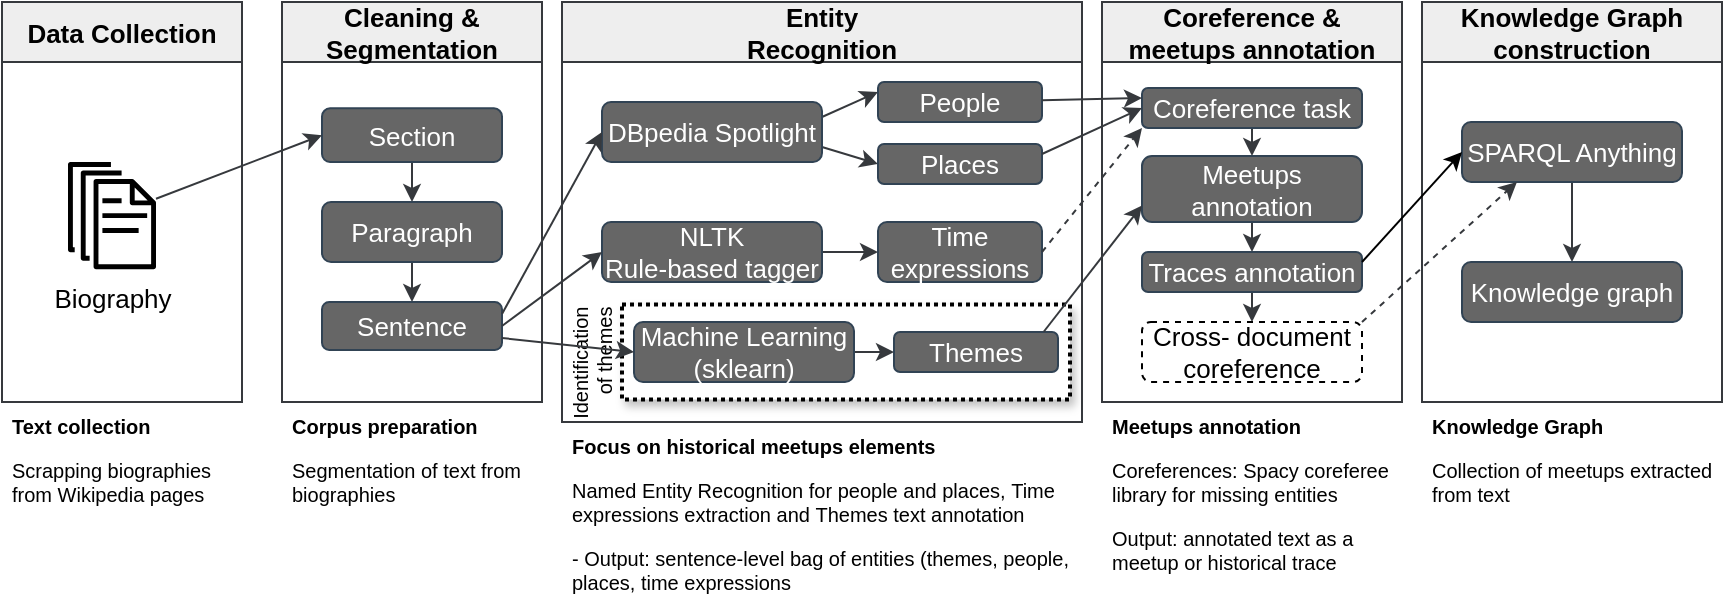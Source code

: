 <mxfile version="17.2.1" type="device" pages="2"><diagram id="EvLCgZKLtw2sAYprdusB" name="pipeline"><mxGraphModel dx="946" dy="672" grid="1" gridSize="10" guides="1" tooltips="1" connect="1" arrows="1" fold="1" page="1" pageScale="1" pageWidth="827" pageHeight="1169" math="0" shadow="0"><root><mxCell id="0"/><mxCell id="1" parent="0"/><mxCell id="DrzpjsyPSGsaUCXx6qKu-1" value="Data Collection" style="swimlane;startSize=30;fillColor=#eeeeee;strokeColor=#36393d;fontSize=13;" parent="1" vertex="1"><mxGeometry x="40" y="80" width="120" height="200" as="geometry"><mxRectangle x="60" y="270" width="130" height="23" as="alternateBounds"/></mxGeometry></mxCell><mxCell id="DrzpjsyPSGsaUCXx6qKu-2" value="Biography" style="sketch=0;outlineConnect=0;dashed=0;verticalLabelPosition=bottom;verticalAlign=top;align=center;html=1;fontSize=13;fontStyle=0;aspect=fixed;pointerEvents=1;shape=mxgraph.aws4.documents;fillColor=#000000;strokeColor=#000000;" parent="DrzpjsyPSGsaUCXx6qKu-1" vertex="1"><mxGeometry x="33" y="80" width="44" height="53.63" as="geometry"/></mxCell><mxCell id="DrzpjsyPSGsaUCXx6qKu-5" value="&lt;h1 style=&quot;font-size: 10px;&quot;&gt;&lt;b style=&quot;font-size: 10px;&quot;&gt;Text collection&lt;/b&gt;&lt;br style=&quot;font-size: 10px;&quot;&gt;&lt;/h1&gt;&lt;p style=&quot;font-size: 10px;&quot;&gt;Scrapping biographies from Wikipedia pages&lt;/p&gt;" style="text;html=1;strokeColor=none;fillColor=none;spacing=5;spacingTop=-20;whiteSpace=wrap;overflow=hidden;rounded=0;fontSize=10;" parent="1" vertex="1"><mxGeometry x="40" y="290" width="120" height="60" as="geometry"/></mxCell><mxCell id="DrzpjsyPSGsaUCXx6qKu-6" value="Cleaning &amp; &#10;Segmentation" style="swimlane;startSize=30;fillColor=#eeeeee;strokeColor=#36393d;fontSize=13;" parent="1" vertex="1"><mxGeometry x="180" y="80" width="130" height="200" as="geometry"><mxRectangle x="60" y="270" width="130" height="23" as="alternateBounds"/></mxGeometry></mxCell><mxCell id="DrzpjsyPSGsaUCXx6qKu-32" style="edgeStyle=none;rounded=0;orthogonalLoop=1;jettySize=auto;html=1;fontSize=13;fillColor=#eeeeee;strokeColor=#36393d;" parent="DrzpjsyPSGsaUCXx6qKu-6" source="DrzpjsyPSGsaUCXx6qKu-8" target="DrzpjsyPSGsaUCXx6qKu-9" edge="1"><mxGeometry relative="1" as="geometry"/></mxCell><mxCell id="DrzpjsyPSGsaUCXx6qKu-8" value="Section" style="rounded=1;whiteSpace=wrap;html=1;fontSize=13;fillColor=#666666;strokeColor=#314354;fontColor=#ffffff;" parent="DrzpjsyPSGsaUCXx6qKu-6" vertex="1"><mxGeometry x="20" y="53.18" width="90" height="26.82" as="geometry"/></mxCell><mxCell id="DrzpjsyPSGsaUCXx6qKu-33" style="edgeStyle=none;rounded=0;orthogonalLoop=1;jettySize=auto;html=1;fontSize=13;fillColor=#eeeeee;strokeColor=#36393d;" parent="DrzpjsyPSGsaUCXx6qKu-6" source="DrzpjsyPSGsaUCXx6qKu-9" target="DrzpjsyPSGsaUCXx6qKu-10" edge="1"><mxGeometry relative="1" as="geometry"/></mxCell><mxCell id="DrzpjsyPSGsaUCXx6qKu-9" value="Paragraph" style="rounded=1;whiteSpace=wrap;html=1;fillColor=#666666;strokeColor=#314354;fontSize=13;fontColor=#ffffff;" parent="DrzpjsyPSGsaUCXx6qKu-6" vertex="1"><mxGeometry x="20" y="100" width="90" height="30" as="geometry"/></mxCell><mxCell id="DrzpjsyPSGsaUCXx6qKu-10" value="Sentence" style="rounded=1;whiteSpace=wrap;html=1;fillColor=#666666;strokeColor=#314354;fontSize=13;fontColor=#ffffff;" parent="DrzpjsyPSGsaUCXx6qKu-6" vertex="1"><mxGeometry x="20" y="150" width="90" height="24" as="geometry"/></mxCell><mxCell id="DrzpjsyPSGsaUCXx6qKu-11" value="Entity &#10;Recognition" style="swimlane;startSize=30;fillColor=#eeeeee;strokeColor=#36393d;fontSize=13;" parent="1" vertex="1"><mxGeometry x="320" y="80" width="260" height="210" as="geometry"><mxRectangle x="60" y="270" width="130" height="23" as="alternateBounds"/></mxGeometry></mxCell><mxCell id="OgT73mnFhPWtYnMLYYcc-8" value="Identification of themes" style="rounded=0;html=1;dashed=1;fontSize=10;verticalAlign=bottom;align=right;dashPattern=1 1;fontColor=#000000;horizontal=0;labelPosition=left;verticalLabelPosition=middle;whiteSpace=wrap;perimeter=rectanglePerimeter;shadow=1;strokeWidth=2;" parent="DrzpjsyPSGsaUCXx6qKu-11" vertex="1"><mxGeometry x="30" y="151.25" width="224" height="47.5" as="geometry"/></mxCell><mxCell id="DrzpjsyPSGsaUCXx6qKu-37" style="edgeStyle=none;rounded=0;orthogonalLoop=1;jettySize=auto;html=1;entryX=0;entryY=0.25;entryDx=0;entryDy=0;exitX=1;exitY=0.25;exitDx=0;exitDy=0;fontSize=13;fillColor=#eeeeee;strokeColor=#36393d;" parent="DrzpjsyPSGsaUCXx6qKu-11" source="DrzpjsyPSGsaUCXx6qKu-12" target="DrzpjsyPSGsaUCXx6qKu-15" edge="1"><mxGeometry relative="1" as="geometry"/></mxCell><mxCell id="DrzpjsyPSGsaUCXx6qKu-38" style="edgeStyle=none;rounded=0;orthogonalLoop=1;jettySize=auto;html=1;entryX=0;entryY=0.5;entryDx=0;entryDy=0;exitX=1;exitY=0.75;exitDx=0;exitDy=0;fontSize=13;fillColor=#eeeeee;strokeColor=#36393d;" parent="DrzpjsyPSGsaUCXx6qKu-11" source="DrzpjsyPSGsaUCXx6qKu-12" target="DrzpjsyPSGsaUCXx6qKu-16" edge="1"><mxGeometry relative="1" as="geometry"/></mxCell><mxCell id="DrzpjsyPSGsaUCXx6qKu-12" value="DBpedia Spotlight" style="rounded=1;whiteSpace=wrap;html=1;fillColor=#666666;strokeColor=#314354;fontSize=13;fontColor=#ffffff;" parent="DrzpjsyPSGsaUCXx6qKu-11" vertex="1"><mxGeometry x="20" y="50" width="110" height="30" as="geometry"/></mxCell><mxCell id="DrzpjsyPSGsaUCXx6qKu-39" style="edgeStyle=none;rounded=0;orthogonalLoop=1;jettySize=auto;html=1;entryX=0;entryY=0.5;entryDx=0;entryDy=0;fontSize=13;fillColor=#eeeeee;strokeColor=#36393d;" parent="DrzpjsyPSGsaUCXx6qKu-11" source="DrzpjsyPSGsaUCXx6qKu-13" target="DrzpjsyPSGsaUCXx6qKu-17" edge="1"><mxGeometry relative="1" as="geometry"/></mxCell><mxCell id="DrzpjsyPSGsaUCXx6qKu-13" value="NLTK&lt;br style=&quot;font-size: 13px;&quot;&gt;Rule-based tagger" style="rounded=1;whiteSpace=wrap;html=1;fillColor=#666666;strokeColor=#314354;fontSize=13;fontColor=#ffffff;" parent="DrzpjsyPSGsaUCXx6qKu-11" vertex="1"><mxGeometry x="20" y="110" width="110" height="30" as="geometry"/></mxCell><mxCell id="DrzpjsyPSGsaUCXx6qKu-40" style="edgeStyle=none;rounded=0;orthogonalLoop=1;jettySize=auto;html=1;entryX=0;entryY=0.5;entryDx=0;entryDy=0;fontSize=13;fillColor=#eeeeee;strokeColor=#36393d;" parent="DrzpjsyPSGsaUCXx6qKu-11" source="DrzpjsyPSGsaUCXx6qKu-14" target="DrzpjsyPSGsaUCXx6qKu-18" edge="1"><mxGeometry relative="1" as="geometry"/></mxCell><mxCell id="DrzpjsyPSGsaUCXx6qKu-15" value="People" style="rounded=1;whiteSpace=wrap;html=1;fillColor=#666666;strokeColor=#314354;fontSize=13;fontColor=#ffffff;" parent="DrzpjsyPSGsaUCXx6qKu-11" vertex="1"><mxGeometry x="158" y="40" width="82" height="20" as="geometry"/></mxCell><mxCell id="DrzpjsyPSGsaUCXx6qKu-14" value="Machine Learning (sklearn)" style="rounded=1;whiteSpace=wrap;html=1;fillColor=#666666;strokeColor=#314354;fontSize=13;fontColor=#ffffff;" parent="DrzpjsyPSGsaUCXx6qKu-11" vertex="1"><mxGeometry x="36" y="160" width="110" height="30" as="geometry"/></mxCell><mxCell id="DrzpjsyPSGsaUCXx6qKu-16" value="Places" style="rounded=1;whiteSpace=wrap;html=1;fillColor=#666666;strokeColor=#314354;fontSize=13;fontColor=#ffffff;" parent="DrzpjsyPSGsaUCXx6qKu-11" vertex="1"><mxGeometry x="158" y="71" width="82" height="20" as="geometry"/></mxCell><mxCell id="DrzpjsyPSGsaUCXx6qKu-17" value="Time expressions" style="rounded=1;whiteSpace=wrap;html=1;fillColor=#666666;strokeColor=#314354;fontSize=13;fontColor=#ffffff;" parent="DrzpjsyPSGsaUCXx6qKu-11" vertex="1"><mxGeometry x="158" y="110" width="82" height="30" as="geometry"/></mxCell><mxCell id="DrzpjsyPSGsaUCXx6qKu-18" value="Themes" style="rounded=1;whiteSpace=wrap;html=1;fillColor=#666666;strokeColor=#314354;fontSize=13;fontColor=#ffffff;" parent="DrzpjsyPSGsaUCXx6qKu-11" vertex="1"><mxGeometry x="166" y="165" width="82" height="20" as="geometry"/></mxCell><mxCell id="DrzpjsyPSGsaUCXx6qKu-19" value="Coreference &amp; &#10;meetups annotation" style="swimlane;startSize=30;fillColor=#eeeeee;strokeColor=#36393d;fontSize=13;" parent="1" vertex="1"><mxGeometry x="590" y="80" width="150" height="200" as="geometry"><mxRectangle x="60" y="270" width="130" height="23" as="alternateBounds"/></mxGeometry></mxCell><mxCell id="DrzpjsyPSGsaUCXx6qKu-44" style="edgeStyle=none;rounded=0;orthogonalLoop=1;jettySize=auto;html=1;entryX=0.5;entryY=0;entryDx=0;entryDy=0;fontSize=13;fillColor=#eeeeee;strokeColor=#36393d;" parent="DrzpjsyPSGsaUCXx6qKu-19" source="DrzpjsyPSGsaUCXx6qKu-20" target="DrzpjsyPSGsaUCXx6qKu-21" edge="1"><mxGeometry relative="1" as="geometry"/></mxCell><mxCell id="DrzpjsyPSGsaUCXx6qKu-20" value="Coreference task" style="rounded=1;whiteSpace=wrap;html=1;fillColor=#666666;strokeColor=#314354;fontSize=13;fontColor=#ffffff;" parent="DrzpjsyPSGsaUCXx6qKu-19" vertex="1"><mxGeometry x="20" y="43" width="110" height="20" as="geometry"/></mxCell><mxCell id="DrzpjsyPSGsaUCXx6qKu-45" style="edgeStyle=none;rounded=0;orthogonalLoop=1;jettySize=auto;html=1;fontSize=13;fillColor=#eeeeee;strokeColor=#36393d;" parent="DrzpjsyPSGsaUCXx6qKu-19" source="DrzpjsyPSGsaUCXx6qKu-21" target="DrzpjsyPSGsaUCXx6qKu-22" edge="1"><mxGeometry relative="1" as="geometry"/></mxCell><mxCell id="DrzpjsyPSGsaUCXx6qKu-21" value="Meetups annotation" style="rounded=1;whiteSpace=wrap;html=1;fillColor=#666666;strokeColor=#314354;fontSize=13;fontColor=#ffffff;" parent="DrzpjsyPSGsaUCXx6qKu-19" vertex="1"><mxGeometry x="20" y="77" width="110" height="33" as="geometry"/></mxCell><mxCell id="DrzpjsyPSGsaUCXx6qKu-46" style="edgeStyle=none;rounded=0;orthogonalLoop=1;jettySize=auto;html=1;entryX=0.5;entryY=0;entryDx=0;entryDy=0;fontSize=13;fillColor=#eeeeee;strokeColor=#36393d;" parent="DrzpjsyPSGsaUCXx6qKu-19" source="DrzpjsyPSGsaUCXx6qKu-22" target="DrzpjsyPSGsaUCXx6qKu-23" edge="1"><mxGeometry relative="1" as="geometry"/></mxCell><mxCell id="DrzpjsyPSGsaUCXx6qKu-22" value="Traces annotation" style="rounded=1;whiteSpace=wrap;html=1;fillColor=#666666;strokeColor=#314354;fontSize=13;fontColor=#ffffff;" parent="DrzpjsyPSGsaUCXx6qKu-19" vertex="1"><mxGeometry x="20" y="125" width="110" height="20" as="geometry"/></mxCell><mxCell id="DrzpjsyPSGsaUCXx6qKu-23" value="Cross- document coreference" style="rounded=1;whiteSpace=wrap;html=1;fontSize=13;dashed=1;" parent="DrzpjsyPSGsaUCXx6qKu-19" vertex="1"><mxGeometry x="20" y="160" width="110" height="30" as="geometry"/></mxCell><mxCell id="DrzpjsyPSGsaUCXx6qKu-24" value="Knowledge Graph &#10;construction" style="swimlane;startSize=30;fillColor=#eeeeee;strokeColor=#36393d;fontSize=13;" parent="1" vertex="1"><mxGeometry x="750" y="80" width="150" height="200" as="geometry"><mxRectangle x="60" y="270" width="130" height="23" as="alternateBounds"/></mxGeometry></mxCell><mxCell id="DrzpjsyPSGsaUCXx6qKu-48" style="edgeStyle=none;rounded=0;orthogonalLoop=1;jettySize=auto;html=1;fontSize=13;fillColor=#eeeeee;strokeColor=#36393d;" parent="DrzpjsyPSGsaUCXx6qKu-24" source="DrzpjsyPSGsaUCXx6qKu-26" target="DrzpjsyPSGsaUCXx6qKu-27" edge="1"><mxGeometry relative="1" as="geometry"/></mxCell><mxCell id="DrzpjsyPSGsaUCXx6qKu-26" value="SPARQL Anything" style="rounded=1;whiteSpace=wrap;html=1;fillColor=#666666;strokeColor=#314354;fontSize=13;fontColor=#ffffff;" parent="DrzpjsyPSGsaUCXx6qKu-24" vertex="1"><mxGeometry x="20" y="60" width="110" height="30" as="geometry"/></mxCell><mxCell id="DrzpjsyPSGsaUCXx6qKu-27" value="Knowledge graph" style="rounded=1;whiteSpace=wrap;html=1;fillColor=#666666;strokeColor=#314354;fontSize=13;fontColor=#ffffff;" parent="DrzpjsyPSGsaUCXx6qKu-24" vertex="1"><mxGeometry x="20" y="130" width="110" height="30" as="geometry"/></mxCell><mxCell id="DrzpjsyPSGsaUCXx6qKu-31" style="edgeStyle=none;rounded=0;orthogonalLoop=1;jettySize=auto;html=1;entryX=0;entryY=0.5;entryDx=0;entryDy=0;fontSize=13;fillColor=#eeeeee;strokeColor=#36393d;" parent="1" source="DrzpjsyPSGsaUCXx6qKu-2" target="DrzpjsyPSGsaUCXx6qKu-8" edge="1"><mxGeometry relative="1" as="geometry"><mxPoint x="120" y="190" as="sourcePoint"/></mxGeometry></mxCell><mxCell id="DrzpjsyPSGsaUCXx6qKu-34" style="edgeStyle=none;rounded=0;orthogonalLoop=1;jettySize=auto;html=1;entryX=0;entryY=0.5;entryDx=0;entryDy=0;exitX=1;exitY=0.25;exitDx=0;exitDy=0;fontSize=13;fillColor=#eeeeee;strokeColor=#36393d;" parent="1" source="DrzpjsyPSGsaUCXx6qKu-10" target="DrzpjsyPSGsaUCXx6qKu-12" edge="1"><mxGeometry relative="1" as="geometry"/></mxCell><mxCell id="DrzpjsyPSGsaUCXx6qKu-35" style="edgeStyle=none;rounded=0;orthogonalLoop=1;jettySize=auto;html=1;entryX=0;entryY=0.5;entryDx=0;entryDy=0;exitX=1;exitY=0.5;exitDx=0;exitDy=0;fontSize=13;fillColor=#eeeeee;strokeColor=#36393d;" parent="1" source="DrzpjsyPSGsaUCXx6qKu-10" target="DrzpjsyPSGsaUCXx6qKu-13" edge="1"><mxGeometry relative="1" as="geometry"/></mxCell><mxCell id="DrzpjsyPSGsaUCXx6qKu-36" style="edgeStyle=none;rounded=0;orthogonalLoop=1;jettySize=auto;html=1;entryX=0;entryY=0.5;entryDx=0;entryDy=0;fontSize=13;exitX=1;exitY=0.75;exitDx=0;exitDy=0;fillColor=#eeeeee;strokeColor=#36393d;" parent="1" source="DrzpjsyPSGsaUCXx6qKu-10" target="DrzpjsyPSGsaUCXx6qKu-14" edge="1"><mxGeometry relative="1" as="geometry"/></mxCell><mxCell id="DrzpjsyPSGsaUCXx6qKu-41" style="edgeStyle=none;rounded=0;orthogonalLoop=1;jettySize=auto;html=1;entryX=0;entryY=0.25;entryDx=0;entryDy=0;fontSize=13;fillColor=#eeeeee;strokeColor=#36393d;" parent="1" source="DrzpjsyPSGsaUCXx6qKu-15" target="DrzpjsyPSGsaUCXx6qKu-20" edge="1"><mxGeometry relative="1" as="geometry"/></mxCell><mxCell id="DrzpjsyPSGsaUCXx6qKu-42" style="edgeStyle=none;rounded=0;orthogonalLoop=1;jettySize=auto;html=1;entryX=0;entryY=0.5;entryDx=0;entryDy=0;exitX=1;exitY=0.25;exitDx=0;exitDy=0;fontSize=13;fillColor=#eeeeee;strokeColor=#36393d;" parent="1" source="DrzpjsyPSGsaUCXx6qKu-16" target="DrzpjsyPSGsaUCXx6qKu-20" edge="1"><mxGeometry relative="1" as="geometry"/></mxCell><mxCell id="DrzpjsyPSGsaUCXx6qKu-43" style="edgeStyle=none;rounded=0;orthogonalLoop=1;jettySize=auto;html=1;entryX=0;entryY=1;entryDx=0;entryDy=0;exitX=1;exitY=0.5;exitDx=0;exitDy=0;fontSize=13;fillColor=#eeeeee;strokeColor=#36393d;dashed=1;" parent="1" source="DrzpjsyPSGsaUCXx6qKu-17" target="DrzpjsyPSGsaUCXx6qKu-20" edge="1"><mxGeometry relative="1" as="geometry"/></mxCell><mxCell id="DrzpjsyPSGsaUCXx6qKu-47" style="edgeStyle=none;rounded=0;orthogonalLoop=1;jettySize=auto;html=1;entryX=0.25;entryY=1;entryDx=0;entryDy=0;exitX=1;exitY=0;exitDx=0;exitDy=0;fontSize=13;fillColor=#eeeeee;strokeColor=#36393d;dashed=1;" parent="1" source="DrzpjsyPSGsaUCXx6qKu-23" target="DrzpjsyPSGsaUCXx6qKu-26" edge="1"><mxGeometry relative="1" as="geometry"/></mxCell><mxCell id="OgT73mnFhPWtYnMLYYcc-1" style="rounded=0;orthogonalLoop=1;jettySize=auto;html=1;fontSize=13;entryX=0;entryY=0.75;entryDx=0;entryDy=0;exitX=0.913;exitY=-0.006;exitDx=0;exitDy=0;exitPerimeter=0;fillColor=#eeeeee;strokeColor=#36393d;" parent="1" source="DrzpjsyPSGsaUCXx6qKu-18" target="DrzpjsyPSGsaUCXx6qKu-21" edge="1"><mxGeometry relative="1" as="geometry"><mxPoint x="590" y="220" as="targetPoint"/></mxGeometry></mxCell><mxCell id="OgT73mnFhPWtYnMLYYcc-3" value="&lt;h1 style=&quot;font-size: 10px;&quot;&gt;&lt;b style=&quot;font-size: 10px;&quot;&gt;Corpus preparation&lt;/b&gt;&lt;br style=&quot;font-size: 10px;&quot;&gt;&lt;/h1&gt;&lt;p style=&quot;font-size: 10px;&quot;&gt;Segmentation of text from biographies&lt;br style=&quot;font-size: 10px;&quot;&gt;&lt;/p&gt;" style="text;html=1;strokeColor=none;fillColor=none;spacing=5;spacingTop=-20;whiteSpace=wrap;overflow=hidden;rounded=0;fontSize=10;" parent="1" vertex="1"><mxGeometry x="180" y="290" width="130" height="60" as="geometry"/></mxCell><mxCell id="OgT73mnFhPWtYnMLYYcc-4" value="&lt;h1 style=&quot;font-size: 10px&quot;&gt;&lt;b style=&quot;font-size: 10px&quot;&gt;Focus on historical meetups elements&lt;/b&gt;&lt;br style=&quot;font-size: 10px&quot;&gt;&lt;/h1&gt;&lt;p style=&quot;font-size: 10px&quot;&gt;Named Entity Recognition for people and places,&amp;nbsp;&lt;span style=&quot;font-size: 10px&quot;&gt;Time expressions extraction and&amp;nbsp;&lt;/span&gt;&lt;span style=&quot;font-size: 10px&quot;&gt;Themes text annotation&lt;/span&gt;&lt;/p&gt;&lt;p style=&quot;font-size: 10px&quot;&gt;- Output: sentence-level bag of entities (themes, people, places, time expressions&lt;/p&gt;" style="text;html=1;strokeColor=none;fillColor=none;spacing=5;spacingTop=-20;whiteSpace=wrap;overflow=hidden;rounded=0;fontSize=10;" parent="1" vertex="1"><mxGeometry x="320" y="300" width="260" height="80" as="geometry"/></mxCell><mxCell id="OgT73mnFhPWtYnMLYYcc-5" value="&lt;h1 style=&quot;font-size: 10px&quot;&gt;&lt;b style=&quot;font-size: 10px&quot;&gt;Meetups annotation&lt;/b&gt;&lt;br style=&quot;font-size: 10px&quot;&gt;&lt;/h1&gt;&lt;p&gt;Coreferences: Spacy coreferee library for missing entities&lt;/p&gt;&lt;p&gt;Output: annotated text as a meetup or historical trace&lt;/p&gt;" style="text;html=1;strokeColor=none;fillColor=none;spacing=5;spacingTop=-20;whiteSpace=wrap;overflow=hidden;rounded=0;fontSize=10;" parent="1" vertex="1"><mxGeometry x="590" y="290" width="150" height="80" as="geometry"/></mxCell><mxCell id="OgT73mnFhPWtYnMLYYcc-6" value="&lt;h1 style=&quot;font-size: 10px&quot;&gt;&lt;b style=&quot;font-size: 10px&quot;&gt;Knowledge Graph&lt;/b&gt;&lt;br style=&quot;font-size: 10px&quot;&gt;&lt;/h1&gt;&lt;p style=&quot;font-size: 10px&quot;&gt;Collection of meetups extracted from text&lt;/p&gt;" style="text;html=1;strokeColor=none;fillColor=none;spacing=5;spacingTop=-20;whiteSpace=wrap;overflow=hidden;rounded=0;fontSize=10;" parent="1" vertex="1"><mxGeometry x="750" y="290" width="150" height="60" as="geometry"/></mxCell><mxCell id="OgT73mnFhPWtYnMLYYcc-7" style="edgeStyle=none;rounded=0;orthogonalLoop=1;jettySize=auto;html=1;entryX=0;entryY=0.5;entryDx=0;entryDy=0;fontSize=10;fontColor=#FFFFFF;exitX=1;exitY=0.25;exitDx=0;exitDy=0;" parent="1" source="DrzpjsyPSGsaUCXx6qKu-22" target="DrzpjsyPSGsaUCXx6qKu-26" edge="1"><mxGeometry relative="1" as="geometry"/></mxCell></root></mxGraphModel></diagram><diagram id="1BZ1SUKLF39o1mxvXlZx" name="software-components"><mxGraphModel dx="1113" dy="791" grid="1" gridSize="10" guides="1" tooltips="1" connect="1" arrows="1" fold="1" page="1" pageScale="1" pageWidth="827" pageHeight="1169" math="0" shadow="0"><root><mxCell id="0"/><mxCell id="1" parent="0"/><mxCell id="9uxaEDixj0U_oUQ1BubF-37" value="" style="rounded=0;whiteSpace=wrap;html=1;fillColor=none;" vertex="1" parent="1"><mxGeometry x="20" y="40" width="960" height="280" as="geometry"/></mxCell><mxCell id="HtMJJHkRyGIm32xdNuYx-1" value="" style="edgeStyle=orthogonalEdgeStyle;rounded=0;orthogonalLoop=1;jettySize=auto;html=1;fontSize=15;" edge="1" parent="1" source="9uxaEDixj0U_oUQ1BubF-1"><mxGeometry relative="1" as="geometry"><mxPoint x="130" y="200" as="targetPoint"/></mxGeometry></mxCell><mxCell id="9uxaEDixj0U_oUQ1BubF-1" value="Data Collection" style="swimlane;startSize=30;fillColor=#f5f5f5;strokeColor=#666666;fontSize=13;fontColor=#333333;" vertex="1" parent="1"><mxGeometry x="40" y="80" width="180" height="100" as="geometry"><mxRectangle x="60" y="270" width="130" height="23" as="alternateBounds"/></mxGeometry></mxCell><mxCell id="9uxaEDixj0U_oUQ1BubF-34" value="&lt;b style=&quot;font-size: 12px;&quot;&gt;meetups-corpus-collection&lt;/b&gt;" style="rounded=1;whiteSpace=wrap;html=1;fillColor=#d5e8d4;strokeColor=#82b366;fontSize=12;" vertex="1" parent="9uxaEDixj0U_oUQ1BubF-1"><mxGeometry x="10" y="50" width="162.5" height="30" as="geometry"/></mxCell><mxCell id="9uxaEDixj0U_oUQ1BubF-3" value="Cleaning &amp; &#10;Segmentation" style="swimlane;startSize=30;fillColor=#eeeeee;strokeColor=#36393d;fontSize=13;" vertex="1" parent="1"><mxGeometry x="40" y="200" width="180" height="100" as="geometry"><mxRectangle x="60" y="270" width="130" height="23" as="alternateBounds"/></mxGeometry></mxCell><mxCell id="9uxaEDixj0U_oUQ1BubF-35" value="&lt;b style=&quot;font-size: 12px;&quot;&gt;meetups-data-cleaning&lt;/b&gt;" style="rounded=1;whiteSpace=wrap;html=1;fillColor=#d5e8d4;strokeColor=#82b366;fontSize=12;" vertex="1" parent="9uxaEDixj0U_oUQ1BubF-3"><mxGeometry x="10" y="50" width="160" height="30" as="geometry"/></mxCell><mxCell id="HtMJJHkRyGIm32xdNuYx-3" value="" style="edgeStyle=orthogonalEdgeStyle;rounded=0;orthogonalLoop=1;jettySize=auto;html=1;fontSize=15;exitX=0.996;exitY=0.105;exitDx=0;exitDy=0;exitPerimeter=0;" edge="1" parent="1" source="9uxaEDixj0U_oUQ1BubF-9" target="9uxaEDixj0U_oUQ1BubF-24"><mxGeometry relative="1" as="geometry"><Array as="points"><mxPoint x="530" y="103"/><mxPoint x="530" y="150"/></Array></mxGeometry></mxCell><mxCell id="9uxaEDixj0U_oUQ1BubF-9" value="Entity &#10;Recognition" style="swimlane;startSize=30;fillColor=#eeeeee;strokeColor=#36393d;fontSize=13;" vertex="1" parent="1"><mxGeometry x="240" y="80" width="280" height="220" as="geometry"><mxRectangle x="60" y="270" width="130" height="23" as="alternateBounds"/></mxGeometry></mxCell><mxCell id="9uxaEDixj0U_oUQ1BubF-11" style="edgeStyle=none;rounded=0;orthogonalLoop=1;jettySize=auto;html=1;entryX=0;entryY=0.25;entryDx=0;entryDy=0;exitX=1;exitY=0.25;exitDx=0;exitDy=0;fontSize=13;fillColor=#eeeeee;strokeColor=#36393d;" edge="1" parent="9uxaEDixj0U_oUQ1BubF-9" source="9uxaEDixj0U_oUQ1BubF-13" target="9uxaEDixj0U_oUQ1BubF-17"><mxGeometry relative="1" as="geometry"/></mxCell><mxCell id="9uxaEDixj0U_oUQ1BubF-12" style="edgeStyle=none;rounded=0;orthogonalLoop=1;jettySize=auto;html=1;entryX=0;entryY=0.5;entryDx=0;entryDy=0;exitX=1;exitY=0.75;exitDx=0;exitDy=0;fontSize=13;fillColor=#eeeeee;strokeColor=#36393d;" edge="1" parent="9uxaEDixj0U_oUQ1BubF-9" source="9uxaEDixj0U_oUQ1BubF-13" target="9uxaEDixj0U_oUQ1BubF-19"><mxGeometry relative="1" as="geometry"/></mxCell><mxCell id="9uxaEDixj0U_oUQ1BubF-13" value="&lt;b style=&quot;font-size: 12px;&quot;&gt;meetups-entity-recognition&lt;/b&gt;&lt;br style=&quot;font-size: 12px;&quot;&gt;&lt;i style=&quot;font-size: 12px;&quot;&gt;(DBpedia Spotlight)&lt;/i&gt;" style="rounded=1;whiteSpace=wrap;html=1;fillColor=#d5e8d4;strokeColor=#82b366;fontSize=12;" vertex="1" parent="9uxaEDixj0U_oUQ1BubF-9"><mxGeometry x="9" y="50" width="160" height="40" as="geometry"/></mxCell><mxCell id="9uxaEDixj0U_oUQ1BubF-14" style="edgeStyle=none;rounded=0;orthogonalLoop=1;jettySize=auto;html=1;entryX=0;entryY=0.5;entryDx=0;entryDy=0;fontSize=13;fillColor=#eeeeee;strokeColor=#36393d;" edge="1" parent="9uxaEDixj0U_oUQ1BubF-9" source="9uxaEDixj0U_oUQ1BubF-15" target="9uxaEDixj0U_oUQ1BubF-20"><mxGeometry relative="1" as="geometry"/></mxCell><mxCell id="9uxaEDixj0U_oUQ1BubF-15" value="&lt;b style=&quot;font-size: 12px;&quot;&gt;meetups-time-extraction&lt;/b&gt;&lt;br style=&quot;font-size: 12px;&quot;&gt;&lt;i style=&quot;font-size: 12px;&quot;&gt;(NLTK, Rule-based tagger)&lt;/i&gt;" style="rounded=1;whiteSpace=wrap;html=1;fillColor=#d5e8d4;strokeColor=#82b366;fontSize=12;" vertex="1" parent="9uxaEDixj0U_oUQ1BubF-9"><mxGeometry x="9" y="110" width="160" height="40" as="geometry"/></mxCell><mxCell id="9uxaEDixj0U_oUQ1BubF-16" style="edgeStyle=none;rounded=0;orthogonalLoop=1;jettySize=auto;html=1;entryX=0;entryY=0.5;entryDx=0;entryDy=0;fontSize=13;fillColor=#eeeeee;strokeColor=#36393d;" edge="1" parent="9uxaEDixj0U_oUQ1BubF-9" source="9uxaEDixj0U_oUQ1BubF-18" target="9uxaEDixj0U_oUQ1BubF-21"><mxGeometry relative="1" as="geometry"/></mxCell><mxCell id="9uxaEDixj0U_oUQ1BubF-17" value="People" style="rounded=1;whiteSpace=wrap;html=1;fillColor=#bac8d3;strokeColor=#23445d;fontSize=12;" vertex="1" parent="9uxaEDixj0U_oUQ1BubF-9"><mxGeometry x="199" y="50" width="72" height="20" as="geometry"/></mxCell><mxCell id="9uxaEDixj0U_oUQ1BubF-18" value="&lt;b style=&quot;font-size: 12px;&quot;&gt;meetups-themes&lt;/b&gt;&lt;br style=&quot;font-size: 12px;&quot;&gt;&lt;i style=&quot;font-size: 12px;&quot;&gt;(Machine Learning -sklearn)&lt;/i&gt;" style="rounded=1;whiteSpace=wrap;html=1;fillColor=#d5e8d4;strokeColor=#82b366;fontSize=12;" vertex="1" parent="9uxaEDixj0U_oUQ1BubF-9"><mxGeometry x="9" y="170" width="160" height="30" as="geometry"/></mxCell><mxCell id="9uxaEDixj0U_oUQ1BubF-19" value="Places" style="rounded=1;whiteSpace=wrap;html=1;fillColor=#bac8d3;strokeColor=#23445d;fontSize=12;" vertex="1" parent="9uxaEDixj0U_oUQ1BubF-9"><mxGeometry x="199" y="81" width="72" height="20" as="geometry"/></mxCell><mxCell id="9uxaEDixj0U_oUQ1BubF-20" value="Time expressions" style="rounded=1;whiteSpace=wrap;html=1;fillColor=#bac8d3;strokeColor=#23445d;fontSize=12;" vertex="1" parent="9uxaEDixj0U_oUQ1BubF-9"><mxGeometry x="199" y="115" width="72" height="30" as="geometry"/></mxCell><mxCell id="9uxaEDixj0U_oUQ1BubF-21" value="Themes" style="rounded=1;whiteSpace=wrap;html=1;fillColor=#bac8d3;strokeColor=#23445d;fontSize=12;" vertex="1" parent="9uxaEDixj0U_oUQ1BubF-9"><mxGeometry x="199" y="175" width="72" height="20" as="geometry"/></mxCell><mxCell id="HtMJJHkRyGIm32xdNuYx-4" style="edgeStyle=orthogonalEdgeStyle;rounded=0;orthogonalLoop=1;jettySize=auto;html=1;fontSize=15;exitX=1;exitY=0.046;exitDx=0;exitDy=0;exitPerimeter=0;" edge="1" parent="1" source="9uxaEDixj0U_oUQ1BubF-22" target="9uxaEDixj0U_oUQ1BubF-32"><mxGeometry relative="1" as="geometry"><Array as="points"><mxPoint x="810" y="90"/><mxPoint x="810" y="155"/></Array></mxGeometry></mxCell><mxCell id="9uxaEDixj0U_oUQ1BubF-22" value="Coreference &amp; &#10;meetups annotation" style="swimlane;startSize=30;fillColor=#eeeeee;strokeColor=#36393d;fontSize=13;" vertex="1" parent="1"><mxGeometry x="540" y="80" width="260" height="220" as="geometry"><mxRectangle x="60" y="270" width="130" height="23" as="alternateBounds"/></mxGeometry></mxCell><mxCell id="9uxaEDixj0U_oUQ1BubF-23" style="edgeStyle=none;rounded=0;orthogonalLoop=1;jettySize=auto;html=1;entryX=0.408;entryY=-0.039;entryDx=0;entryDy=0;fontSize=13;fillColor=#eeeeee;strokeColor=#36393d;entryPerimeter=0;" edge="1" parent="9uxaEDixj0U_oUQ1BubF-22" source="9uxaEDixj0U_oUQ1BubF-24" target="9uxaEDixj0U_oUQ1BubF-26"><mxGeometry relative="1" as="geometry"/></mxCell><mxCell id="jQ0Fch_DRUptS03cxXfO-1" value="" style="edgeStyle=orthogonalEdgeStyle;rounded=0;orthogonalLoop=1;jettySize=auto;html=1;fontSize=12;" edge="1" parent="9uxaEDixj0U_oUQ1BubF-22" source="9uxaEDixj0U_oUQ1BubF-24" target="vWr-wWABNWF1rW3TUt1F-3"><mxGeometry relative="1" as="geometry"/></mxCell><mxCell id="9uxaEDixj0U_oUQ1BubF-24" value="meetups-coreference&lt;br&gt;&lt;span style=&quot;font-weight: normal&quot;&gt;&lt;i&gt;(spacy, coreferee, fastcoref)&lt;/i&gt;&lt;/span&gt;" style="rounded=1;whiteSpace=wrap;html=1;fillColor=#d5e8d4;strokeColor=#82b366;fontSize=12;fontStyle=1" vertex="1" parent="9uxaEDixj0U_oUQ1BubF-22"><mxGeometry x="20" y="50" width="130" height="40" as="geometry"/></mxCell><mxCell id="vWr-wWABNWF1rW3TUt1F-5" value="" style="edgeStyle=orthogonalEdgeStyle;rounded=0;orthogonalLoop=1;jettySize=auto;html=1;fontSize=12;" edge="1" parent="9uxaEDixj0U_oUQ1BubF-22" source="9uxaEDixj0U_oUQ1BubF-26" target="9uxaEDixj0U_oUQ1BubF-29"><mxGeometry relative="1" as="geometry"><Array as="points"><mxPoint x="100" y="166"/><mxPoint x="100" y="166"/></Array></mxGeometry></mxCell><mxCell id="9uxaEDixj0U_oUQ1BubF-26" value="meetups-hm-identification" style="rounded=1;whiteSpace=wrap;html=1;fillColor=#d5e8d4;strokeColor=#82b366;fontSize=12;fontStyle=1" vertex="1" parent="9uxaEDixj0U_oUQ1BubF-22"><mxGeometry x="20" y="113" width="160" height="33" as="geometry"/></mxCell><mxCell id="9uxaEDixj0U_oUQ1BubF-29" value="Cross- document coreference*" style="rounded=1;whiteSpace=wrap;html=1;fontSize=12;dashed=1;fillColor=#d5e8d4;strokeColor=#82b366;" vertex="1" parent="9uxaEDixj0U_oUQ1BubF-22"><mxGeometry x="20" y="170" width="174" height="30" as="geometry"/></mxCell><mxCell id="vWr-wWABNWF1rW3TUt1F-3" value="intra-document" style="rounded=1;whiteSpace=wrap;html=1;fillColor=#bac8d3;strokeColor=#23445d;fontSize=12;" vertex="1" parent="9uxaEDixj0U_oUQ1BubF-22"><mxGeometry x="180" y="55" width="72" height="30" as="geometry"/></mxCell><mxCell id="9uxaEDixj0U_oUQ1BubF-30" value="Knowledge Graph &#10;construction" style="swimlane;startSize=30;fillColor=#eeeeee;strokeColor=#36393d;fontSize=13;" vertex="1" parent="1"><mxGeometry x="820" y="80" width="140" height="220" as="geometry"><mxRectangle x="60" y="270" width="130" height="23" as="alternateBounds"/></mxGeometry></mxCell><mxCell id="9uxaEDixj0U_oUQ1BubF-31" style="edgeStyle=none;rounded=0;orthogonalLoop=1;jettySize=auto;html=1;fontSize=13;fillColor=#eeeeee;strokeColor=#36393d;" edge="1" parent="9uxaEDixj0U_oUQ1BubF-30" source="9uxaEDixj0U_oUQ1BubF-32" target="9uxaEDixj0U_oUQ1BubF-33"><mxGeometry relative="1" as="geometry"/></mxCell><mxCell id="9uxaEDixj0U_oUQ1BubF-32" value="SPARQL Anything" style="rounded=1;whiteSpace=wrap;html=1;fillColor=#d5e8d4;strokeColor=#82b366;fontSize=12;" vertex="1" parent="9uxaEDixj0U_oUQ1BubF-30"><mxGeometry x="17" y="60" width="103" height="30" as="geometry"/></mxCell><mxCell id="9uxaEDixj0U_oUQ1BubF-33" value="Knowledge graph" style="rounded=1;whiteSpace=wrap;html=1;fillColor=#d5e8d4;strokeColor=#82b366;fontSize=12;" vertex="1" parent="9uxaEDixj0U_oUQ1BubF-30"><mxGeometry x="17" y="130" width="103" height="30" as="geometry"/></mxCell><mxCell id="jQ0Fch_DRUptS03cxXfO-2" value="MEETUPS Software Tools" style="text;html=1;strokeColor=none;fillColor=none;align=left;verticalAlign=top;whiteSpace=wrap;rounded=0;fontSize=15;fontStyle=1" vertex="1" parent="1"><mxGeometry x="40" y="40" width="190" height="30" as="geometry"/></mxCell><mxCell id="HtMJJHkRyGIm32xdNuYx-2" style="edgeStyle=orthogonalEdgeStyle;rounded=0;orthogonalLoop=1;jettySize=auto;html=1;entryX=0;entryY=0.5;entryDx=0;entryDy=0;fontSize=15;" edge="1" parent="1" source="9uxaEDixj0U_oUQ1BubF-35" target="9uxaEDixj0U_oUQ1BubF-13"><mxGeometry relative="1" as="geometry"/></mxCell></root></mxGraphModel></diagram></mxfile>